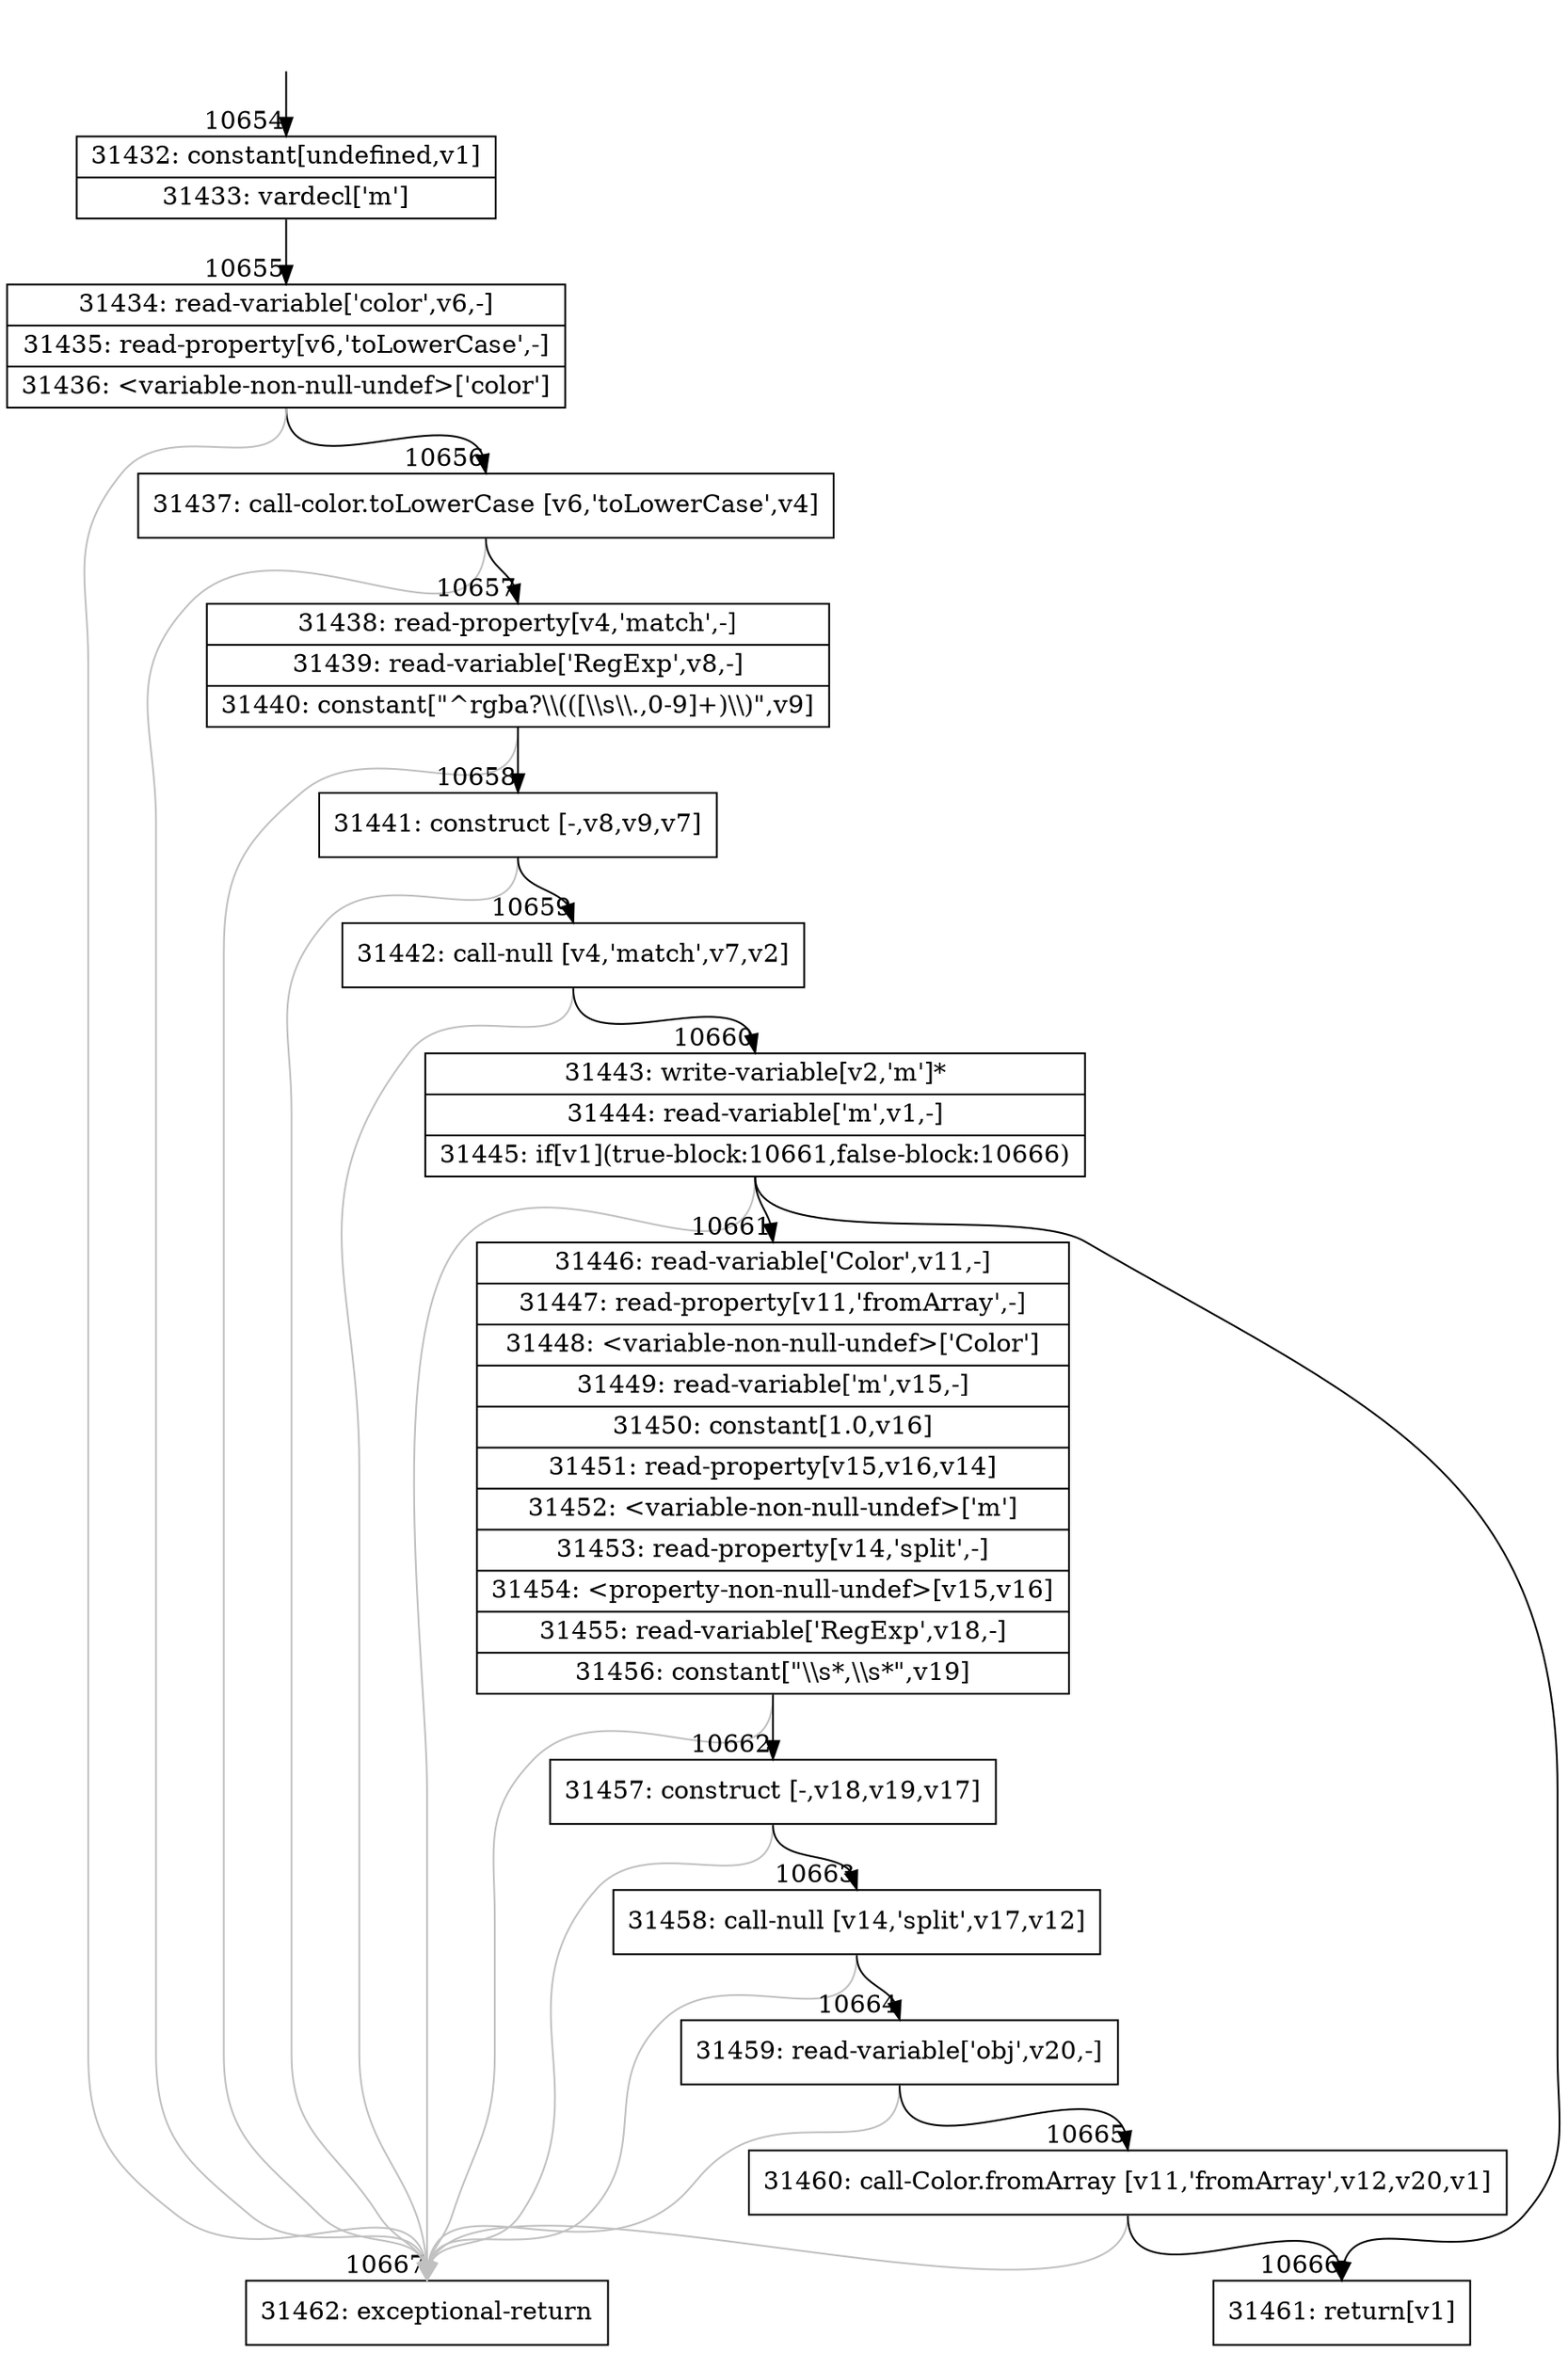 digraph {
rankdir="TD"
BB_entry783[shape=none,label=""];
BB_entry783 -> BB10654 [tailport=s, headport=n, headlabel="    10654"]
BB10654 [shape=record label="{31432: constant[undefined,v1]|31433: vardecl['m']}" ] 
BB10654 -> BB10655 [tailport=s, headport=n, headlabel="      10655"]
BB10655 [shape=record label="{31434: read-variable['color',v6,-]|31435: read-property[v6,'toLowerCase',-]|31436: \<variable-non-null-undef\>['color']}" ] 
BB10655 -> BB10656 [tailport=s, headport=n, headlabel="      10656"]
BB10655 -> BB10667 [tailport=s, headport=n, color=gray, headlabel="      10667"]
BB10656 [shape=record label="{31437: call-color.toLowerCase [v6,'toLowerCase',v4]}" ] 
BB10656 -> BB10657 [tailport=s, headport=n, headlabel="      10657"]
BB10656 -> BB10667 [tailport=s, headport=n, color=gray]
BB10657 [shape=record label="{31438: read-property[v4,'match',-]|31439: read-variable['RegExp',v8,-]|31440: constant[\"^rgba?\\\\(([\\\\s\\\\.,0-9]+)\\\\)\",v9]}" ] 
BB10657 -> BB10658 [tailport=s, headport=n, headlabel="      10658"]
BB10657 -> BB10667 [tailport=s, headport=n, color=gray]
BB10658 [shape=record label="{31441: construct [-,v8,v9,v7]}" ] 
BB10658 -> BB10659 [tailport=s, headport=n, headlabel="      10659"]
BB10658 -> BB10667 [tailport=s, headport=n, color=gray]
BB10659 [shape=record label="{31442: call-null [v4,'match',v7,v2]}" ] 
BB10659 -> BB10660 [tailport=s, headport=n, headlabel="      10660"]
BB10659 -> BB10667 [tailport=s, headport=n, color=gray]
BB10660 [shape=record label="{31443: write-variable[v2,'m']*|31444: read-variable['m',v1,-]|31445: if[v1](true-block:10661,false-block:10666)}" ] 
BB10660 -> BB10666 [tailport=s, headport=n, headlabel="      10666"]
BB10660 -> BB10661 [tailport=s, headport=n, headlabel="      10661"]
BB10660 -> BB10667 [tailport=s, headport=n, color=gray]
BB10661 [shape=record label="{31446: read-variable['Color',v11,-]|31447: read-property[v11,'fromArray',-]|31448: \<variable-non-null-undef\>['Color']|31449: read-variable['m',v15,-]|31450: constant[1.0,v16]|31451: read-property[v15,v16,v14]|31452: \<variable-non-null-undef\>['m']|31453: read-property[v14,'split',-]|31454: \<property-non-null-undef\>[v15,v16]|31455: read-variable['RegExp',v18,-]|31456: constant[\"\\\\s*,\\\\s*\",v19]}" ] 
BB10661 -> BB10662 [tailport=s, headport=n, headlabel="      10662"]
BB10661 -> BB10667 [tailport=s, headport=n, color=gray]
BB10662 [shape=record label="{31457: construct [-,v18,v19,v17]}" ] 
BB10662 -> BB10663 [tailport=s, headport=n, headlabel="      10663"]
BB10662 -> BB10667 [tailport=s, headport=n, color=gray]
BB10663 [shape=record label="{31458: call-null [v14,'split',v17,v12]}" ] 
BB10663 -> BB10664 [tailport=s, headport=n, headlabel="      10664"]
BB10663 -> BB10667 [tailport=s, headport=n, color=gray]
BB10664 [shape=record label="{31459: read-variable['obj',v20,-]}" ] 
BB10664 -> BB10665 [tailport=s, headport=n, headlabel="      10665"]
BB10664 -> BB10667 [tailport=s, headport=n, color=gray]
BB10665 [shape=record label="{31460: call-Color.fromArray [v11,'fromArray',v12,v20,v1]}" ] 
BB10665 -> BB10666 [tailport=s, headport=n]
BB10665 -> BB10667 [tailport=s, headport=n, color=gray]
BB10666 [shape=record label="{31461: return[v1]}" ] 
BB10667 [shape=record label="{31462: exceptional-return}" ] 
//#$~ 15147
}
